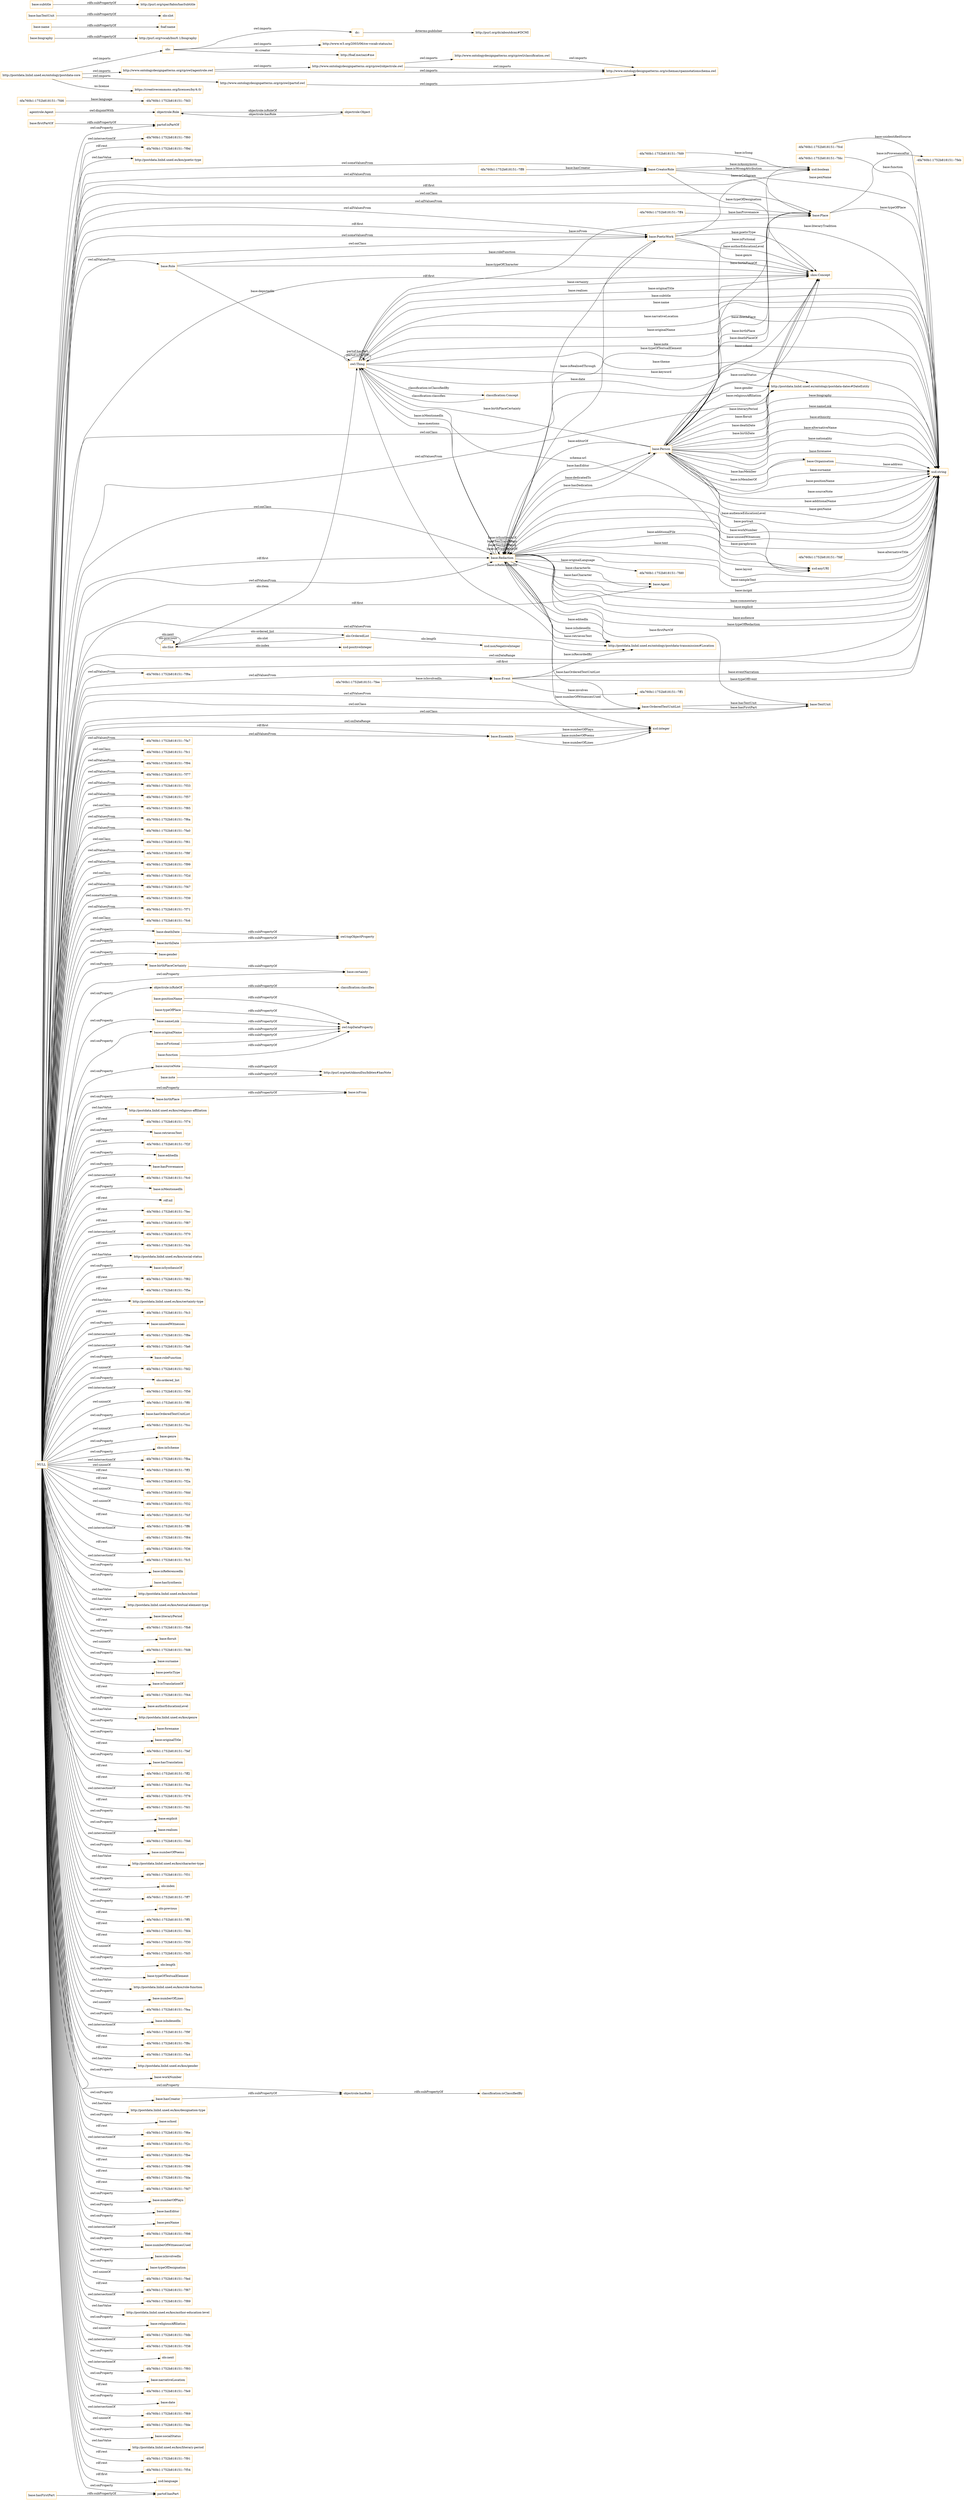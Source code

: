 digraph ar2dtool_diagram { 
rankdir=LR;
size="1501"
node [shape = rectangle, color="orange"]; "-4fa760b1:1752b818151:-7fcd" "-4fa760b1:1752b818151:-7f8a" "base:Role" "base:OrderedTextUnitList" "-4fa760b1:1752b818151:-7fa7" "-4fa760b1:1752b818151:-7fc1" "-4fa760b1:1752b818151:-7fdc" "-4fa760b1:1752b818151:-7ff1" "agentrole:Agent" "-4fa760b1:1752b818151:-7f94" "-4fa760b1:1752b818151:-7f77" "base:Agent" "base:CreatorRole" "base:Person" "base:Organisation" "base:Redaction" "base:Ensemble" "-4fa760b1:1752b818151:-7f33" "-4fa760b1:1752b818151:-7f57" "-4fa760b1:1752b818151:-7fee" "base:TextUnit" "-4fa760b1:1752b818151:-7f85" "-4fa760b1:1752b818151:-7f6a" "-4fa760b1:1752b818151:-7fa0" "-4fa760b1:1752b818151:-7f61" "-4fa760b1:1752b818151:-7f8f" "skos:Concept" "http://postdata.linhd.uned.es/ontology/postdata-dates#DateEntity" "base:Place" "-4fa760b1:1752b818151:-7f99" "-4fa760b1:1752b818151:-7ff4" "-4fa760b1:1752b818151:-7f2d" "-4fa760b1:1752b818151:-7f47" "base:Event" "-4fa760b1:1752b818151:-7feb" "-4fa760b1:1752b818151:-7fdf" "-4fa760b1:1752b818151:-7fd6" "http://postdata.linhd.uned.es/ontology/postdata-transmission#Location" "-4fa760b1:1752b818151:-7f39" "base:PoeticWork" "-4fa760b1:1752b818151:-7f71" "-4fa760b1:1752b818151:-7fc6" "-4fa760b1:1752b818151:-7ff8" "-4fa760b1:1752b818151:-7fd9" "owl:Thing" "objectrole:Role" "objectrole:Object" "olo:Slot" "olo:OrderedList" "classification:Concept" ; /*classes style*/
	"base:deathDate" -> "owl:topObjectProperty" [ label = "rdfs:subPropertyOf" ];
	"http://www.ontologydesignpatterns.org/cp/owl/objectrole.owl" -> "http://www.ontologydesignpatterns.org/cp/owl/classification.owl" [ label = "owl:imports" ];
	"http://www.ontologydesignpatterns.org/cp/owl/objectrole.owl" -> "http://www.ontologydesignpatterns.org/schemas/cpannotationschema.owl" [ label = "owl:imports" ];
	"http://www.ontologydesignpatterns.org/cp/owl/classification.owl" -> "http://www.ontologydesignpatterns.org/schemas/cpannotationschema.owl" [ label = "owl:imports" ];
	"base:firstPartOf" -> "partof:isPartOf" [ label = "rdfs:subPropertyOf" ];
	"agentrole:Agent" -> "objectrole:Role" [ label = "owl:disjointWith" ];
	"dc:" -> "http://purl.org/dc/aboutdcmi#DCMI" [ label = "dcterms:publisher" ];
	"olo:" -> "http://www.w3.org/2003/06/sw-vocab-status/ns" [ label = "owl:imports" ];
	"olo:" -> "dc:" [ label = "owl:imports" ];
	"olo:" -> "http://foaf.me/zazi#me" [ label = "dc:creator" ];
	"base:birthPlaceCertainty" -> "base:certainty" [ label = "rdfs:subPropertyOf" ];
	"base:biography" -> "http://purl.org/vocab/bio/0.1/biography" [ label = "rdfs:subPropertyOf" ];
	"objectrole:isRoleOf" -> "classification:classifies" [ label = "rdfs:subPropertyOf" ];
	"base:nameLink" -> "owl:topDataProperty" [ label = "rdfs:subPropertyOf" ];
	"base:sourceNote" -> "http://purl.org/net/nknouf/ns/bibtex#hasNote" [ label = "rdfs:subPropertyOf" ];
	"base:name" -> "foaf:name" [ label = "rdfs:subPropertyOf" ];
	"base:hasTextUnit" -> "olo:slot" [ label = "rdfs:subPropertyOf" ];
	"NULL" -> "base:birthPlace" [ label = "owl:onProperty" ];
	"NULL" -> "http://postdata.linhd.uned.es/kos/religious-affiliation" [ label = "owl:hasValue" ];
	"NULL" -> "-4fa760b1:1752b818151:-7f2d" [ label = "owl:onClass" ];
	"NULL" -> "-4fa760b1:1752b818151:-7f74" [ label = "rdf:rest" ];
	"NULL" -> "base:PoeticWork" [ label = "owl:allValuesFrom" ];
	"NULL" -> "base:CreatorRole" [ label = "owl:someValuesFrom" ];
	"NULL" -> "base:retrievesText" [ label = "owl:onProperty" ];
	"NULL" -> "-4fa760b1:1752b818151:-7f2f" [ label = "rdf:rest" ];
	"NULL" -> "base:editedIn" [ label = "owl:onProperty" ];
	"NULL" -> "base:Place" [ label = "rdf:first" ];
	"NULL" -> "base:hasProvenance" [ label = "owl:onProperty" ];
	"NULL" -> "-4fa760b1:1752b818151:-7fc0" [ label = "owl:intersectionOf" ];
	"NULL" -> "-4fa760b1:1752b818151:-7f71" [ label = "owl:allValuesFrom" ];
	"NULL" -> "base:PoeticWork" [ label = "rdf:first" ];
	"NULL" -> "base:isMentionedIn" [ label = "owl:onProperty" ];
	"NULL" -> "base:birthDate" [ label = "owl:onProperty" ];
	"NULL" -> "rdf:nil" [ label = "rdf:rest" ];
	"NULL" -> "-4fa760b1:1752b818151:-7fec" [ label = "rdf:rest" ];
	"NULL" -> "-4fa760b1:1752b818151:-7f87" [ label = "rdf:rest" ];
	"NULL" -> "-4fa760b1:1752b818151:-7f70" [ label = "owl:intersectionOf" ];
	"NULL" -> "-4fa760b1:1752b818151:-7fcb" [ label = "rdf:rest" ];
	"NULL" -> "http://postdata.linhd.uned.es/kos/social-status" [ label = "owl:hasValue" ];
	"NULL" -> "base:isSynthesisOf" [ label = "owl:onProperty" ];
	"NULL" -> "base:birthPlaceCertainty" [ label = "owl:onProperty" ];
	"NULL" -> "-4fa760b1:1752b818151:-7f82" [ label = "rdf:rest" ];
	"NULL" -> "-4fa760b1:1752b818151:-7f5e" [ label = "rdf:rest" ];
	"NULL" -> "http://postdata.linhd.uned.es/kos/certainty-type" [ label = "owl:hasValue" ];
	"NULL" -> "-4fa760b1:1752b818151:-7fc3" [ label = "rdf:rest" ];
	"NULL" -> "base:unusedWitnesses" [ label = "owl:onProperty" ];
	"NULL" -> "-4fa760b1:1752b818151:-7f8e" [ label = "owl:intersectionOf" ];
	"NULL" -> "-4fa760b1:1752b818151:-7fa6" [ label = "owl:intersectionOf" ];
	"NULL" -> "objectrole:isRoleOf" [ label = "owl:onProperty" ];
	"NULL" -> "base:roleFunction" [ label = "owl:onProperty" ];
	"NULL" -> "-4fa760b1:1752b818151:-7fd2" [ label = "owl:unionOf" ];
	"NULL" -> "partof:isPartOf" [ label = "owl:onProperty" ];
	"NULL" -> "olo:ordered_list" [ label = "owl:onProperty" ];
	"NULL" -> "-4fa760b1:1752b818151:-7f56" [ label = "owl:intersectionOf" ];
	"NULL" -> "-4fa760b1:1752b818151:-7ff0" [ label = "owl:unionOf" ];
	"NULL" -> "base:hasOrderedTextUnitList" [ label = "owl:onProperty" ];
	"NULL" -> "-4fa760b1:1752b818151:-7fcc" [ label = "owl:unionOf" ];
	"NULL" -> "base:Role" [ label = "owl:allValuesFrom" ];
	"NULL" -> "base:genre" [ label = "owl:onProperty" ];
	"NULL" -> "skos:inScheme" [ label = "owl:onProperty" ];
	"NULL" -> "base:OrderedTextUnitList" [ label = "owl:allValuesFrom" ];
	"NULL" -> "-4fa760b1:1752b818151:-7fba" [ label = "owl:intersectionOf" ];
	"NULL" -> "base:CreatorRole" [ label = "owl:allValuesFrom" ];
	"NULL" -> "-4fa760b1:1752b818151:-7ff3" [ label = "owl:unionOf" ];
	"NULL" -> "-4fa760b1:1752b818151:-7f2a" [ label = "rdf:rest" ];
	"NULL" -> "http://postdata.linhd.uned.es/ontology/postdata-dates#DateEntity" [ label = "owl:onClass" ];
	"NULL" -> "-4fa760b1:1752b818151:-7fdd" [ label = "rdf:rest" ];
	"NULL" -> "-4fa760b1:1752b818151:-7f33" [ label = "owl:allValuesFrom" ];
	"NULL" -> "base:Ensemble" [ label = "owl:allValuesFrom" ];
	"NULL" -> "-4fa760b1:1752b818151:-7f32" [ label = "owl:unionOf" ];
	"NULL" -> "-4fa760b1:1752b818151:-7fcf" [ label = "owl:unionOf" ];
	"NULL" -> "-4fa760b1:1752b818151:-7ff6" [ label = "rdf:rest" ];
	"NULL" -> "-4fa760b1:1752b818151:-7f84" [ label = "owl:intersectionOf" ];
	"NULL" -> "-4fa760b1:1752b818151:-7f36" [ label = "rdf:rest" ];
	"NULL" -> "-4fa760b1:1752b818151:-7f39" [ label = "owl:someValuesFrom" ];
	"NULL" -> "-4fa760b1:1752b818151:-7fc5" [ label = "owl:intersectionOf" ];
	"NULL" -> "-4fa760b1:1752b818151:-7f94" [ label = "owl:allValuesFrom" ];
	"NULL" -> "base:isReferencedIn" [ label = "owl:onProperty" ];
	"NULL" -> "base:hasSynthesis" [ label = "owl:onProperty" ];
	"NULL" -> "-4fa760b1:1752b818151:-7f85" [ label = "owl:onClass" ];
	"NULL" -> "base:Agent" [ label = "rdf:first" ];
	"NULL" -> "http://postdata.linhd.uned.es/kos/school" [ label = "owl:hasValue" ];
	"NULL" -> "skos:Concept" [ label = "rdf:first" ];
	"NULL" -> "http://postdata.linhd.uned.es/kos/textual-element-type" [ label = "owl:hasValue" ];
	"NULL" -> "base:literaryPeriod" [ label = "owl:onProperty" ];
	"NULL" -> "-4fa760b1:1752b818151:-7fb8" [ label = "rdf:rest" ];
	"NULL" -> "-4fa760b1:1752b818151:-7fa7" [ label = "owl:allValuesFrom" ];
	"NULL" -> "base:floruit" [ label = "owl:onProperty" ];
	"NULL" -> "-4fa760b1:1752b818151:-7fd8" [ label = "owl:unionOf" ];
	"NULL" -> "base:surname" [ label = "owl:onProperty" ];
	"NULL" -> "base:poeticType" [ label = "owl:onProperty" ];
	"NULL" -> "xsd:string" [ label = "owl:onDataRange" ];
	"NULL" -> "base:isTranslationOf" [ label = "owl:onProperty" ];
	"NULL" -> "-4fa760b1:1752b818151:-7f44" [ label = "rdf:rest" ];
	"NULL" -> "base:authorEducationLevel" [ label = "owl:onProperty" ];
	"NULL" -> "http://postdata.linhd.uned.es/kos/genre" [ label = "owl:hasValue" ];
	"NULL" -> "base:forename" [ label = "owl:onProperty" ];
	"NULL" -> "-4fa760b1:1752b818151:-7f61" [ label = "owl:onClass" ];
	"NULL" -> "base:originalTitle" [ label = "owl:onProperty" ];
	"NULL" -> "-4fa760b1:1752b818151:-7fef" [ label = "rdf:rest" ];
	"NULL" -> "base:hasTranslation" [ label = "owl:onProperty" ];
	"NULL" -> "-4fa760b1:1752b818151:-7ff2" [ label = "rdf:rest" ];
	"NULL" -> "-4fa760b1:1752b818151:-7fce" [ label = "rdf:rest" ];
	"NULL" -> "-4fa760b1:1752b818151:-7f76" [ label = "owl:intersectionOf" ];
	"NULL" -> "-4fa760b1:1752b818151:-7fd1" [ label = "rdf:rest" ];
	"NULL" -> "base:Redaction" [ label = "owl:allValuesFrom" ];
	"NULL" -> "base:explicit" [ label = "owl:onProperty" ];
	"NULL" -> "base:realises" [ label = "owl:onProperty" ];
	"NULL" -> "-4fa760b1:1752b818151:-7f46" [ label = "owl:intersectionOf" ];
	"NULL" -> "base:numberOfPoems" [ label = "owl:onProperty" ];
	"NULL" -> "base:PoeticWork" [ label = "owl:someValuesFrom" ];
	"NULL" -> "http://postdata.linhd.uned.es/kos/character-type" [ label = "owl:hasValue" ];
	"NULL" -> "-4fa760b1:1752b818151:-7f31" [ label = "rdf:rest" ];
	"NULL" -> "olo:index" [ label = "owl:onProperty" ];
	"NULL" -> "-4fa760b1:1752b818151:-7ff7" [ label = "owl:unionOf" ];
	"NULL" -> "olo:previous" [ label = "owl:onProperty" ];
	"NULL" -> "-4fa760b1:1752b818151:-7f8a" [ label = "owl:allValuesFrom" ];
	"NULL" -> "-4fa760b1:1752b818151:-7ff5" [ label = "rdf:rest" ];
	"NULL" -> "-4fa760b1:1752b818151:-7fd4" [ label = "rdf:rest" ];
	"NULL" -> "-4fa760b1:1752b818151:-7f30" [ label = "rdf:rest" ];
	"NULL" -> "-4fa760b1:1752b818151:-7fd5" [ label = "owl:unionOf" ];
	"NULL" -> "base:PoeticWork" [ label = "owl:onClass" ];
	"NULL" -> "xsd:string" [ label = "rdf:first" ];
	"NULL" -> "-4fa760b1:1752b818151:-7fc6" [ label = "owl:onClass" ];
	"NULL" -> "olo:length" [ label = "owl:onProperty" ];
	"NULL" -> "base:typeOfTextualElement" [ label = "owl:onProperty" ];
	"NULL" -> "-4fa760b1:1752b818151:-7f8f" [ label = "owl:allValuesFrom" ];
	"NULL" -> "http://postdata.linhd.uned.es/kos/role-function" [ label = "owl:hasValue" ];
	"NULL" -> "base:numberOfLines" [ label = "owl:onProperty" ];
	"NULL" -> "-4fa760b1:1752b818151:-7fea" [ label = "owl:unionOf" ];
	"NULL" -> "base:isIndexedIn" [ label = "owl:onProperty" ];
	"NULL" -> "-4fa760b1:1752b818151:-7f9f" [ label = "owl:intersectionOf" ];
	"NULL" -> "-4fa760b1:1752b818151:-7f8c" [ label = "rdf:rest" ];
	"NULL" -> "-4fa760b1:1752b818151:-7fa4" [ label = "rdf:rest" ];
	"NULL" -> "http://postdata.linhd.uned.es/kos/gender" [ label = "owl:hasValue" ];
	"NULL" -> "base:workNumber" [ label = "owl:onProperty" ];
	"NULL" -> "base:hasCreator" [ label = "owl:onProperty" ];
	"NULL" -> "http://postdata.linhd.uned.es/kos/designation-type" [ label = "owl:hasValue" ];
	"NULL" -> "base:deathDate" [ label = "owl:onProperty" ];
	"NULL" -> "base:isFrom" [ label = "owl:onProperty" ];
	"NULL" -> "-4fa760b1:1752b818151:-7fc1" [ label = "owl:onClass" ];
	"NULL" -> "base:Redaction" [ label = "owl:onClass" ];
	"NULL" -> "base:school" [ label = "owl:onProperty" ];
	"NULL" -> "-4fa760b1:1752b818151:-7f6a" [ label = "owl:allValuesFrom" ];
	"NULL" -> "xsd:integer" [ label = "owl:onDataRange" ];
	"NULL" -> "-4fa760b1:1752b818151:-7f6e" [ label = "rdf:rest" ];
	"NULL" -> "-4fa760b1:1752b818151:-7f2c" [ label = "owl:intersectionOf" ];
	"NULL" -> "-4fa760b1:1752b818151:-7fbe" [ label = "rdf:rest" ];
	"NULL" -> "-4fa760b1:1752b818151:-7f96" [ label = "rdf:rest" ];
	"NULL" -> "-4fa760b1:1752b818151:-7fda" [ label = "rdf:rest" ];
	"NULL" -> "-4fa760b1:1752b818151:-7fd7" [ label = "rdf:rest" ];
	"NULL" -> "objectrole:hasRole" [ label = "owl:onProperty" ];
	"NULL" -> "partof:hasPart" [ label = "owl:onProperty" ];
	"NULL" -> "base:Place" [ label = "owl:onClass" ];
	"NULL" -> "base:numberOfPlays" [ label = "owl:onProperty" ];
	"NULL" -> "base:hasEditor" [ label = "owl:onProperty" ];
	"NULL" -> "base:nameLink" [ label = "owl:onProperty" ];
	"NULL" -> "base:Ensemble" [ label = "rdf:first" ];
	"NULL" -> "base:penName" [ label = "owl:onProperty" ];
	"NULL" -> "-4fa760b1:1752b818151:-7f98" [ label = "owl:intersectionOf" ];
	"NULL" -> "base:numberOfWitnessesUsed" [ label = "owl:onProperty" ];
	"NULL" -> "base:isInvolvedIn" [ label = "owl:onProperty" ];
	"NULL" -> "base:typeOfDesignation" [ label = "owl:onProperty" ];
	"NULL" -> "-4fa760b1:1752b818151:-7fed" [ label = "owl:unionOf" ];
	"NULL" -> "http://postdata.linhd.uned.es/ontology/postdata-transmission#Location" [ label = "owl:allValuesFrom" ];
	"NULL" -> "-4fa760b1:1752b818151:-7fa0" [ label = "owl:allValuesFrom" ];
	"NULL" -> "base:Redaction" [ label = "rdf:first" ];
	"NULL" -> "-4fa760b1:1752b818151:-7f67" [ label = "rdf:rest" ];
	"NULL" -> "-4fa760b1:1752b818151:-7f89" [ label = "owl:intersectionOf" ];
	"NULL" -> "http://postdata.linhd.uned.es/kos/author-education-level" [ label = "owl:hasValue" ];
	"NULL" -> "base:originalName" [ label = "owl:onProperty" ];
	"NULL" -> "base:religiousAffiliation" [ label = "owl:onProperty" ];
	"NULL" -> "-4fa760b1:1752b818151:-7fdb" [ label = "owl:unionOf" ];
	"NULL" -> "-4fa760b1:1752b818151:-7f38" [ label = "owl:intersectionOf" ];
	"NULL" -> "olo:next" [ label = "owl:onProperty" ];
	"NULL" -> "-4fa760b1:1752b818151:-7f93" [ label = "owl:intersectionOf" ];
	"NULL" -> "base:sourceNote" [ label = "owl:onProperty" ];
	"NULL" -> "-4fa760b1:1752b818151:-7f57" [ label = "owl:allValuesFrom" ];
	"NULL" -> "base:narrativeLocation" [ label = "owl:onProperty" ];
	"NULL" -> "-4fa760b1:1752b818151:-7fe9" [ label = "rdf:rest" ];
	"NULL" -> "-4fa760b1:1752b818151:-7f47" [ label = "owl:allValuesFrom" ];
	"NULL" -> "base:certainty" [ label = "owl:onProperty" ];
	"NULL" -> "base:date" [ label = "owl:onProperty" ];
	"NULL" -> "-4fa760b1:1752b818151:-7f69" [ label = "owl:intersectionOf" ];
	"NULL" -> "-4fa760b1:1752b818151:-7f77" [ label = "owl:allValuesFrom" ];
	"NULL" -> "-4fa760b1:1752b818151:-7fde" [ label = "owl:unionOf" ];
	"NULL" -> "base:TextUnit" [ label = "owl:onClass" ];
	"NULL" -> "base:Place" [ label = "owl:allValuesFrom" ];
	"NULL" -> "base:socialStatus" [ label = "owl:onProperty" ];
	"NULL" -> "http://postdata.linhd.uned.es/kos/literary-period" [ label = "owl:hasValue" ];
	"NULL" -> "http://postdata.linhd.uned.es/ontology/postdata-dates#DateEntity" [ label = "owl:allValuesFrom" ];
	"NULL" -> "-4fa760b1:1752b818151:-7f91" [ label = "rdf:rest" ];
	"NULL" -> "-4fa760b1:1752b818151:-7f54" [ label = "rdf:rest" ];
	"NULL" -> "xsd:language" [ label = "rdf:first" ];
	"NULL" -> "-4fa760b1:1752b818151:-7f99" [ label = "owl:allValuesFrom" ];
	"NULL" -> "-4fa760b1:1752b818151:-7f60" [ label = "owl:intersectionOf" ];
	"NULL" -> "-4fa760b1:1752b818151:-7f9d" [ label = "rdf:rest" ];
	"NULL" -> "http://postdata.linhd.uned.es/kos/poetic-type" [ label = "owl:hasValue" ];
	"NULL" -> "base:gender" [ label = "owl:onProperty" ];
	"NULL" -> "base:OrderedTextUnitList" [ label = "owl:onClass" ];
	"NULL" -> "base:Event" [ label = "owl:allValuesFrom" ];
	"base:hasFirstPart" -> "partof:hasPart" [ label = "rdfs:subPropertyOf" ];
	"base:hasCreator" -> "objectrole:hasRole" [ label = "rdfs:subPropertyOf" ];
	"base:birthPlace" -> "base:isFrom" [ label = "rdfs:subPropertyOf" ];
	"http://www.ontologydesignpatterns.org/cp/owl/agentrole.owl" -> "http://www.ontologydesignpatterns.org/cp/owl/objectrole.owl" [ label = "owl:imports" ];
	"http://www.ontologydesignpatterns.org/cp/owl/agentrole.owl" -> "http://www.ontologydesignpatterns.org/schemas/cpannotationschema.owl" [ label = "owl:imports" ];
	"base:isFictional" -> "owl:topDataProperty" [ label = "rdfs:subPropertyOf" ];
	"base:subtitle" -> "http://purl.org/spar/fabio/hasSubtitle" [ label = "rdfs:subPropertyOf" ];
	"base:function" -> "owl:topDataProperty" [ label = "rdfs:subPropertyOf" ];
	"base:originalName" -> "owl:topDataProperty" [ label = "rdfs:subPropertyOf" ];
	"http://www.ontologydesignpatterns.org/cp/owl/partof.owl" -> "http://www.ontologydesignpatterns.org/schemas/cpannotationschema.owl" [ label = "owl:imports" ];
	"http://postdata.linhd.uned.es/ontology/postdata-core" -> "https://creativecommons.org/licenses/by/4.0/" [ label = "ns:license" ];
	"http://postdata.linhd.uned.es/ontology/postdata-core" -> "http://www.ontologydesignpatterns.org/cp/owl/partof.owl" [ label = "owl:imports" ];
	"http://postdata.linhd.uned.es/ontology/postdata-core" -> "http://www.ontologydesignpatterns.org/cp/owl/agentrole.owl" [ label = "owl:imports" ];
	"http://postdata.linhd.uned.es/ontology/postdata-core" -> "olo:" [ label = "owl:imports" ];
	"base:note" -> "http://purl.org/net/nknouf/ns/bibtex#hasNote" [ label = "rdfs:subPropertyOf" ];
	"base:birthDate" -> "owl:topObjectProperty" [ label = "rdfs:subPropertyOf" ];
	"base:positionName" -> "owl:topDataProperty" [ label = "rdfs:subPropertyOf" ];
	"objectrole:hasRole" -> "classification:isClassifiedBy" [ label = "rdfs:subPropertyOf" ];
	"base:typeOfPlace" -> "owl:topDataProperty" [ label = "rdfs:subPropertyOf" ];
	"base:Redaction" -> "owl:Thing" [ label = "base:mentions" ];
	"base:Person" -> "xsd:boolean" [ label = "base:isFictional" ];
	"owl:Thing" -> "xsd:string" [ label = "base:narrativeLocation" ];
	"base:CreatorRole" -> "xsd:string" [ label = "base:penName" ];
	"base:Person" -> "base:Place" [ label = "base:deathPlace" ];
	"base:Ensemble" -> "xsd:integer" [ label = "base:numberOfLines" ];
	"base:Redaction" -> "xsd:string" [ label = "base:audienceEducationLevel" ];
	"base:Event" -> "xsd:string" [ label = "base:eventNarration" ];
	"base:Redaction" -> "xsd:string" [ label = "base:workNumber" ];
	"owl:Thing" -> "xsd:string" [ label = "base:originalName" ];
	"base:OrderedTextUnitList" -> "base:TextUnit" [ label = "base:hasTextUnit" ];
	"base:Redaction" -> "base:Person" [ label = "base:hasEditor" ];
	"olo:Slot" -> "olo:Slot" [ label = "olo:previous" ];
	"base:Redaction" -> "xsd:string" [ label = "base:unusedWitnesses" ];
	"base:Place" -> "base:Person" [ label = "base:deathPlaceOf" ];
	"base:Person" -> "http://postdata.linhd.uned.es/ontology/postdata-dates#DateEntity" [ label = "base:floruit" ];
	"base:Person" -> "xsd:string" [ label = "base:surname" ];
	"base:Person" -> "xsd:string" [ label = "base:positionName" ];
	"classification:Concept" -> "owl:Thing" [ label = "classification:classifies" ];
	"-4fa760b1:1752b818151:-7ff8" -> "base:CreatorRole" [ label = "base:hasCreator" ];
	"base:Redaction" -> "xsd:string" [ label = "base:paraphrasis" ];
	"base:Person" -> "base:Redaction" [ label = "base:hasDedication" ];
	"base:Event" -> "xsd:string" [ label = "base:typeOfEvent" ];
	"base:Person" -> "http://postdata.linhd.uned.es/ontology/postdata-dates#DateEntity" [ label = "base:deathDate" ];
	"base:Person" -> "base:Place" [ label = "base:birthPlace" ];
	"base:Event" -> "http://postdata.linhd.uned.es/ontology/postdata-transmission#Location" [ label = "base:isRecordedBy" ];
	"base:CreatorRole" -> "xsd:boolean" [ label = "base:isAnonymous" ];
	"base:Redaction" -> "base:Agent" [ label = "base:hasCharacter" ];
	"base:Redaction" -> "xsd:anyURI" [ label = "base:text" ];
	"base:Redaction" -> "xsd:anyURI" [ label = "base:additionalFile" ];
	"base:Person" -> "base:Organisation" [ label = "base:isMemberOf" ];
	"base:Redaction" -> "xsd:string" [ label = "base:layout" ];
	"base:PoeticWork" -> "xsd:boolean" [ label = "base:isCalligram" ];
	"olo:Slot" -> "olo:OrderedList" [ label = "olo:ordered_list" ];
	"base:Redaction" -> "http://postdata.linhd.uned.es/ontology/postdata-transmission#Location" [ label = "base:editedIn" ];
	"base:Redaction" -> "skos:Concept" [ label = "base:typeOfTextualElement" ];
	"olo:OrderedList" -> "xsd:nonNegativeInteger" [ label = "olo:length" ];
	"-4fa760b1:1752b818151:-7fee" -> "base:Event" [ label = "base:isInvolvedIn" ];
	"base:PoeticWork" -> "base:Redaction" [ label = "base:isRealisedThrough" ];
	"base:Redaction" -> "base:PoeticWork" [ label = "base:realises" ];
	"base:Person" -> "skos:Concept" [ label = "base:religiousAffiliation" ];
	"base:Person" -> "xsd:string" [ label = "base:sourceNote" ];
	"base:Redaction" -> "xsd:string" [ label = "base:sampleText" ];
	"base:Redaction" -> "xsd:string" [ label = "base:incipit" ];
	"base:Person" -> "http://postdata.linhd.uned.es/ontology/postdata-dates#DateEntity" [ label = "base:birthDate" ];
	"base:Person" -> "owl:Thing" [ label = "base:birthPlaceCertainty" ];
	"base:Person" -> "skos:Concept" [ label = "base:literaryPeriod" ];
	"base:Person" -> "xsd:string" [ label = "base:additionalName" ];
	"base:Person" -> "xsd:string" [ label = "base:genName" ];
	"base:Person" -> "base:Redaction" [ label = "base:editorOf" ];
	"base:CreatorRole" -> "skos:Concept" [ label = "base:typeOfDesignation" ];
	"base:Person" -> "xsd:string" [ label = "base:biography" ];
	"base:Redaction" -> "base:Redaction" [ label = "base:isTranslationOf" ];
	"owl:Thing" -> "skos:Concept" [ label = "base:certainty" ];
	"base:Redaction" -> "base:Redaction" [ label = "base:hasSynthesis" ];
	"olo:OrderedList" -> "olo:Slot" [ label = "olo:slot" ];
	"base:Person" -> "skos:Concept" [ label = "base:school" ];
	"olo:Slot" -> "olo:Slot" [ label = "olo:next" ];
	"owl:Thing" -> "xsd:anyURI" [ label = "schema:url" ];
	"owl:Thing" -> "http://postdata.linhd.uned.es/ontology/postdata-transmission#Location" [ label = "base:isReferencedIn" ];
	"base:PoeticWork" -> "xsd:string" [ label = "base:literaryTradition" ];
	"owl:Thing" -> "xsd:string" [ label = "base:note" ];
	"-4fa760b1:1752b818151:-7fcd" -> "xsd:string" [ label = "base:unidentifiedSource" ];
	"owl:Thing" -> "xsd:string" [ label = "base:theme" ];
	"base:Event" -> "-4fa760b1:1752b818151:-7ff1" [ label = "base:involves" ];
	"base:Role" -> "skos:Concept" [ label = "base:roleFunction" ];
	"base:PoeticWork" -> "skos:Concept" [ label = "base:poeticType" ];
	"olo:Slot" -> "owl:Thing" [ label = "olo:item" ];
	"base:Place" -> "xsd:string" [ label = "base:typeOfPlace" ];
	"-4fa760b1:1752b818151:-7fd9" -> "xsd:boolean" [ label = "base:isSong" ];
	"base:Person" -> "xsd:string" [ label = "base:nameLink" ];
	"base:Ensemble" -> "xsd:integer" [ label = "base:numberOfPlays" ];
	"base:Place" -> "base:Person" [ label = "base:birthPlaceOf" ];
	"base:Redaction" -> "http://postdata.linhd.uned.es/ontology/postdata-transmission#Location" [ label = "base:isIndexedIn" ];
	"base:Person" -> "xsd:string" [ label = "base:ethnicity" ];
	"owl:Thing" -> "xsd:string" [ label = "base:keyword" ];
	"base:Redaction" -> "xsd:string" [ label = "base:commentary" ];
	"base:Redaction" -> "base:OrderedTextUnitList" [ label = "base:hasOrderedTextUnitList" ];
	"owl:Thing" -> "xsd:string" [ label = "base:originalTitle" ];
	"base:Person" -> "skos:Concept" [ label = "base:socialStatus" ];
	"owl:Thing" -> "classification:Concept" [ label = "classification:isClassifiedBy" ];
	"owl:Thing" -> "owl:Thing" [ label = "partof:isPartOf" ];
	"olo:Slot" -> "xsd:positiveInteger" [ label = "olo:index" ];
	"-4fa760b1:1752b818151:-7fdc" -> "xsd:string" [ label = "base:function" ];
	"base:PoeticWork" -> "skos:Concept" [ label = "base:authorEducationLevel" ];
	"owl:Thing" -> "base:Place" [ label = "base:isFrom" ];
	"base:Redaction" -> "base:Redaction" [ label = "base:hasTranslation" ];
	"base:CreatorRole" -> "xsd:boolean" [ label = "base:isWrongAttribution" ];
	"owl:Thing" -> "http://postdata.linhd.uned.es/ontology/postdata-dates#DateEntity" [ label = "base:date" ];
	"base:TextUnit" -> "base:Redaction" [ label = "base:firstPartOf" ];
	"base:Person" -> "xsd:string" [ label = "base:alternativeName" ];
	"objectrole:Object" -> "objectrole:Role" [ label = "objectrole:hasRole" ];
	"-4fa760b1:1752b818151:-7ff4" -> "base:Place" [ label = "base:hasProvenance" ];
	"base:Person" -> "xsd:string" [ label = "base:nationality" ];
	"owl:Thing" -> "base:Redaction" [ label = "base:isMentionedIn" ];
	"base:OrderedTextUnitList" -> "base:TextUnit" [ label = "base:hasFirstPart" ];
	"base:Person" -> "xsd:anyURI" [ label = "base:portrait" ];
	"-4fa760b1:1752b818151:-7fdf" -> "xsd:string" [ label = "base:alternativeTitle" ];
	"base:Organisation" -> "xsd:string" [ label = "base:address" ];
	"base:Role" -> "skos:Concept" [ label = "base:typeOfCharacter" ];
	"base:Organisation" -> "base:Person" [ label = "base:hasMember" ];
	"base:Place" -> "-4fa760b1:1752b818151:-7feb" [ label = "base:isProvenanceFor" ];
	"base:Redaction" -> "xsd:string" [ label = "base:explicit" ];
	"owl:Thing" -> "xsd:string" [ label = "base:subtitle" ];
	"base:Redaction" -> "http://postdata.linhd.uned.es/ontology/postdata-transmission#Location" [ label = "base:retrievesText" ];
	"base:Person" -> "skos:Concept" [ label = "base:gender" ];
	"base:PoeticWork" -> "skos:Concept" [ label = "base:genre" ];
	"owl:Thing" -> "xsd:string" [ label = "base:name" ];
	"base:Redaction" -> "base:Person" [ label = "base:dedicatedTo" ];
	"base:Person" -> "xsd:string" [ label = "base:forename" ];
	"base:Redaction" -> "xsd:string" [ label = "base:audience" ];
	"base:Ensemble" -> "xsd:integer" [ label = "base:numberOfPoems" ];
	"base:Redaction" -> "xsd:string" [ label = "base:typeOfRedaction" ];
	"base:Redaction" -> "xsd:integer" [ label = "base:numberOfWitnessesUsed" ];
	"base:Redaction" -> "-4fa760b1:1752b818151:-7fd0" [ label = "base:originalLanguage" ];
	"owl:Thing" -> "owl:Thing" [ label = "partof:hasPart" ];
	"base:Role" -> "owl:Thing" [ label = "base:depictedIn" ];
	"base:Agent" -> "base:Redaction" [ label = "base:characterIn" ];
	"-4fa760b1:1752b818151:-7fd6" -> "-4fa760b1:1752b818151:-7fd3" [ label = "base:language" ];
	"objectrole:Role" -> "objectrole:Object" [ label = "objectrole:isRoleOf" ];
	"base:Redaction" -> "base:Redaction" [ label = "base:isSynthesisOf" ];

}
